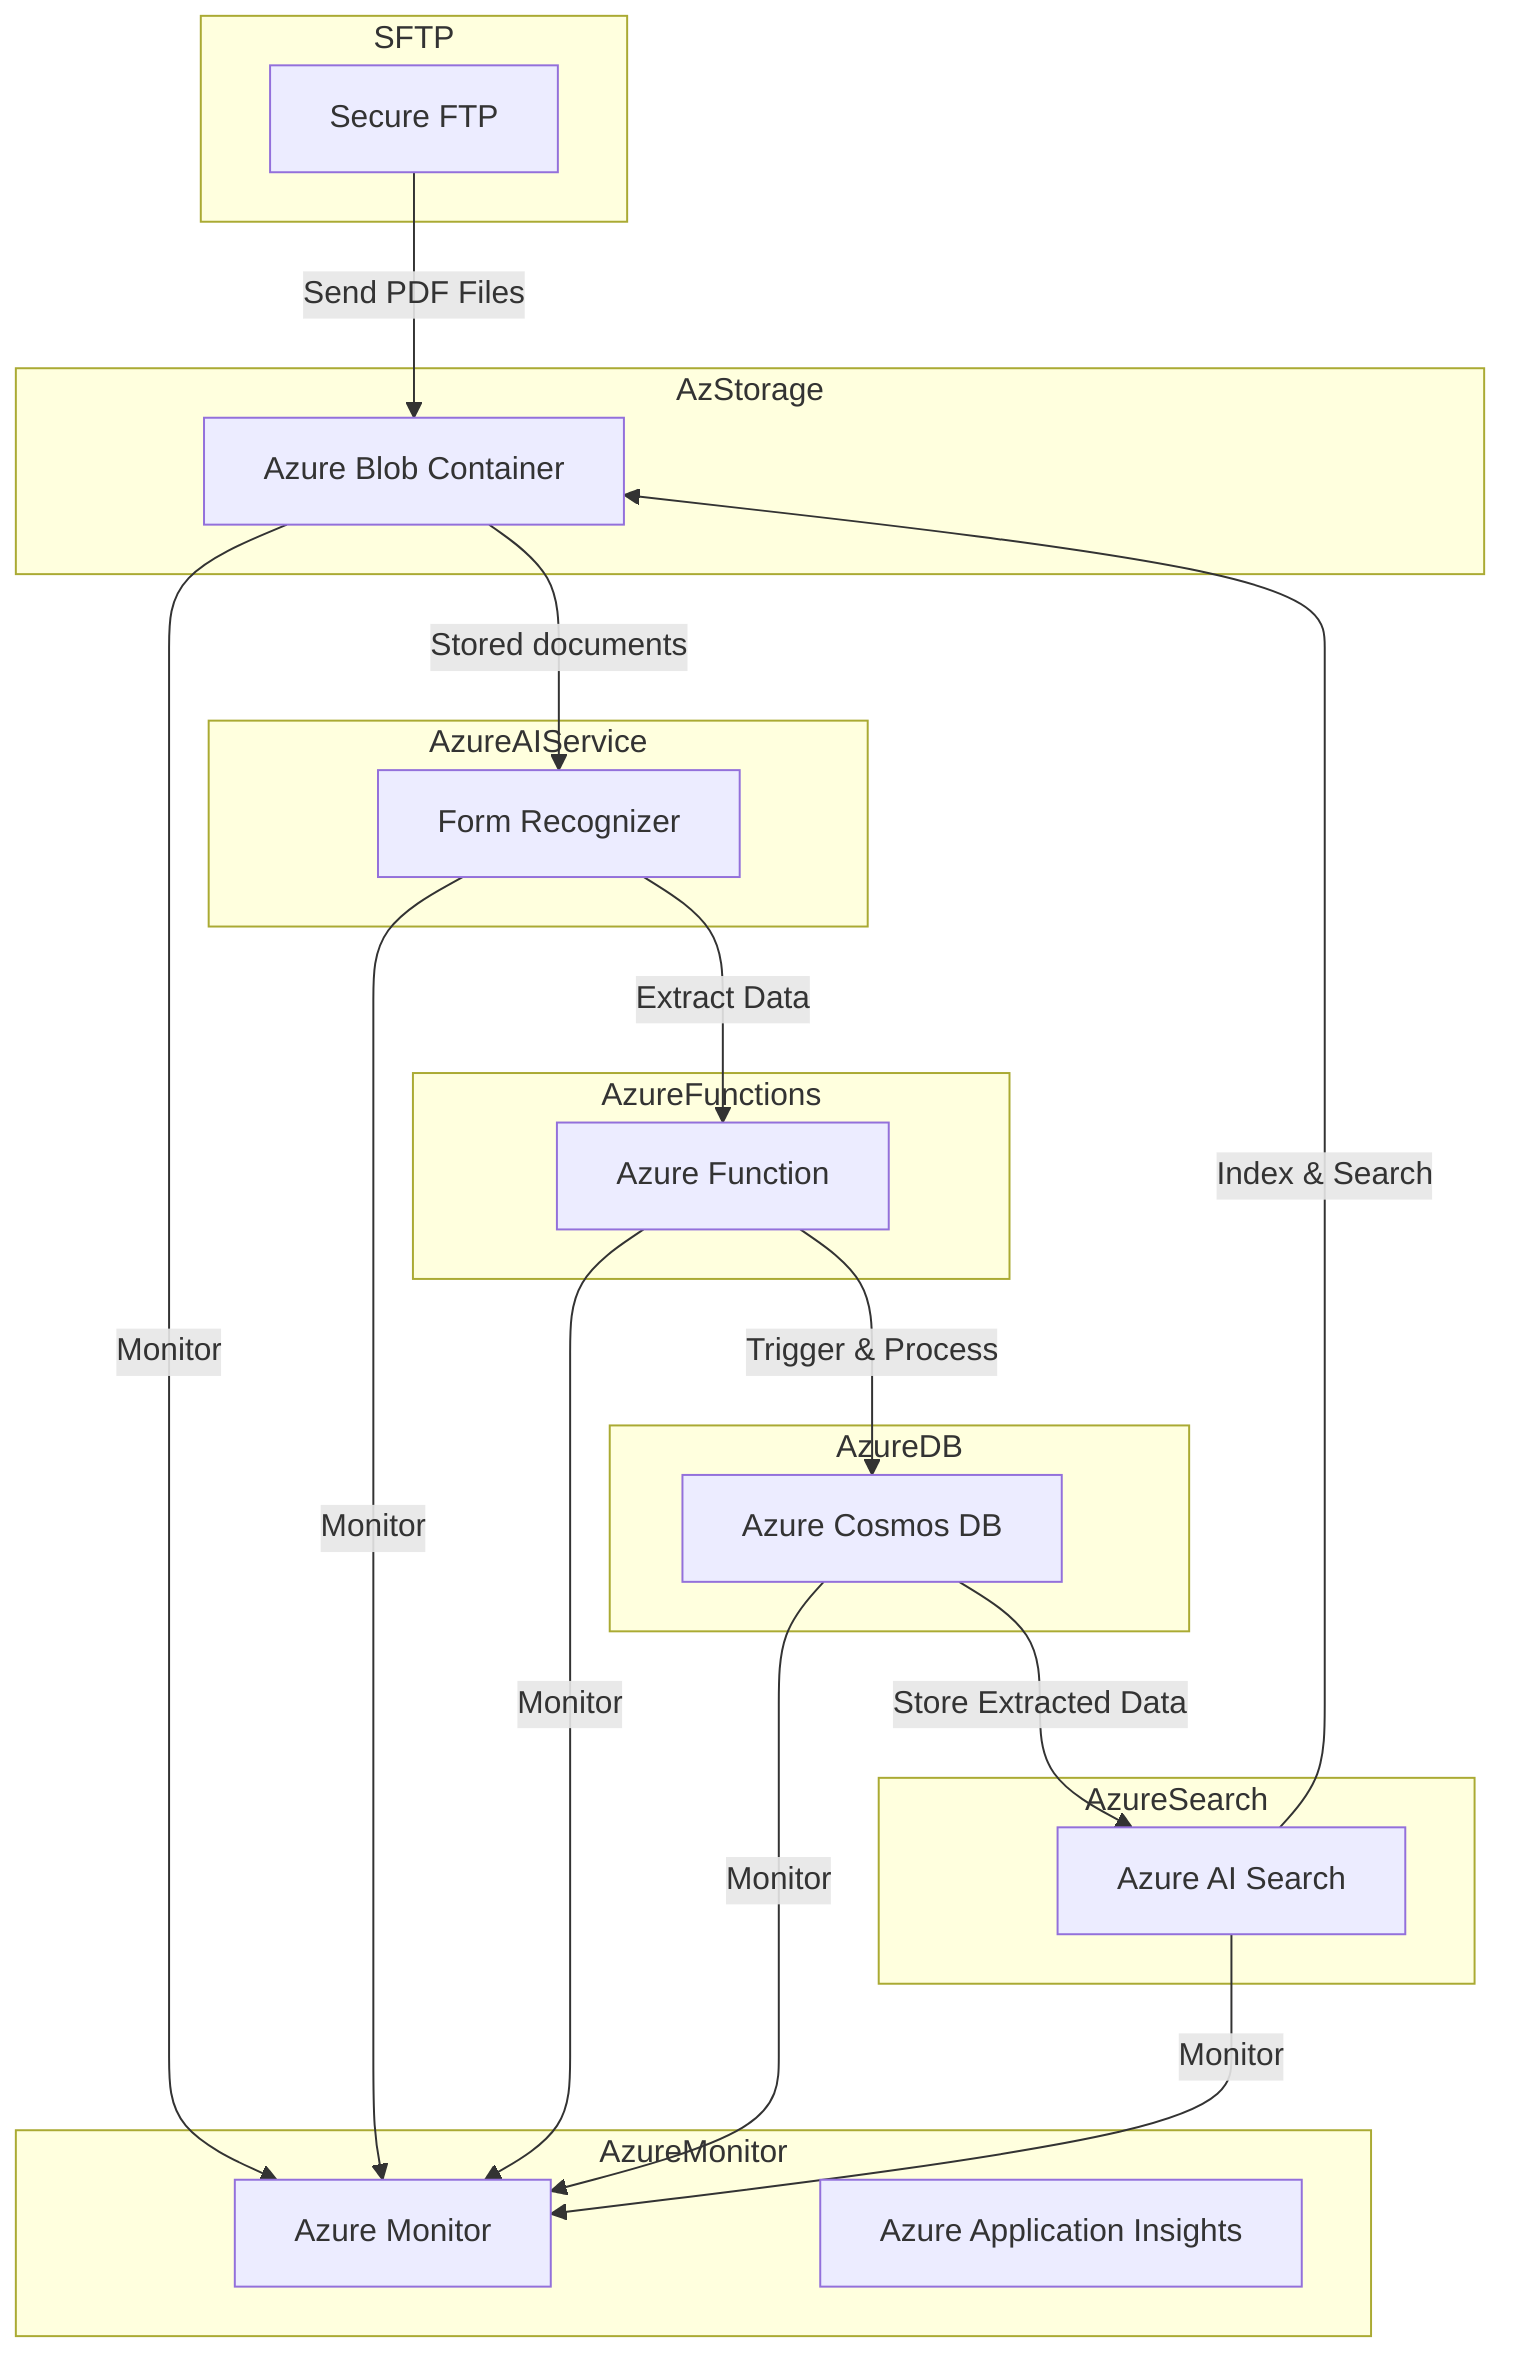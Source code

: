 graph TB
    subgraph AzStorage
        Blob["Azure Blob Container"]
    end
    subgraph AzureAIService
        FR["Form Recognizer"]
    end
    subgraph SFTP
        SF["Secure FTP"]
    end
    subgraph AzureFunctions
        AF["Azure Function"]
    end
    subgraph AzureDB
        DB["Azure Cosmos DB"]
    end
    subgraph AzureSearch
        AS["Azure AI Search"]
    end
    subgraph AzureMonitor
        AM["Azure Monitor"]
        AI["Azure Application Insights"]
    end

    Blob -- "Stored documents " --> FR
    FR -- "Extract Data" --> AF
    AF -- "Trigger & Process" --> DB
    DB -- "Store Extracted Data" --> AS
    SF -- "Send PDF Files" --> Blob
    AS -- "Index & Search" --> Blob
    Blob -- "Monitor" --> AM
    FR -- "Monitor" --> AM
    AF -- "Monitor" --> AM
    DB -- "Monitor" --> AM
    AS -- "Monitor" --> AM